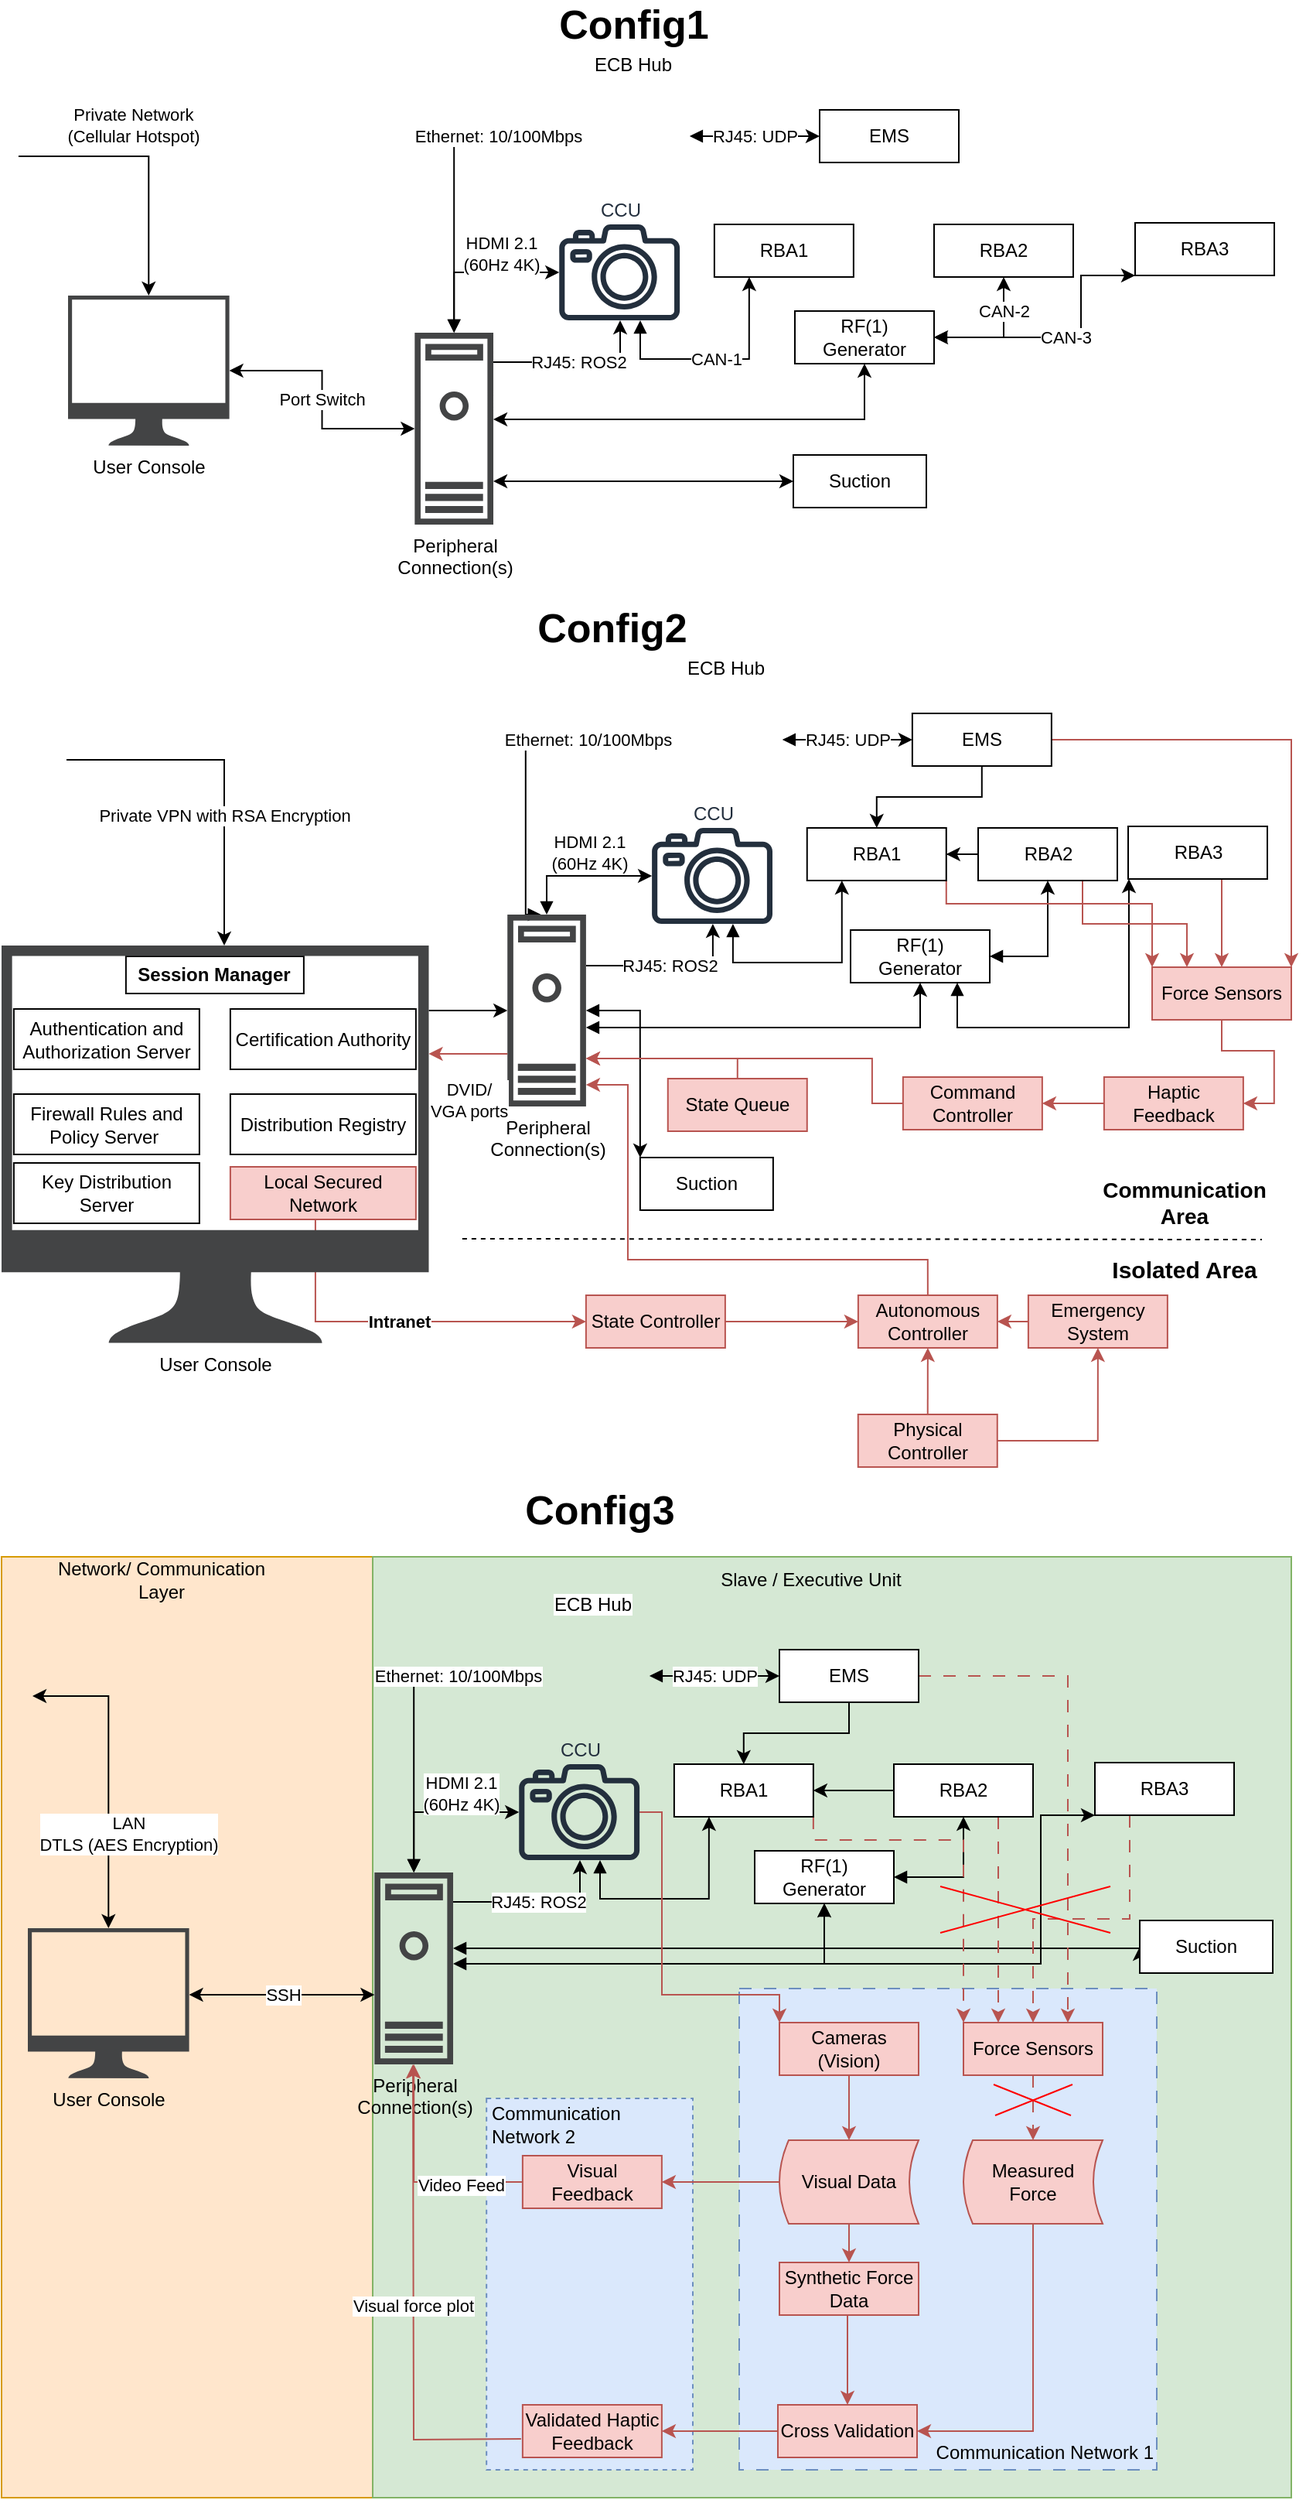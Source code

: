 <mxfile version="23.1.4" type="github">
  <diagram name="Page-1" id="s4RaWJjUozbvL954xzMi">
    <mxGraphModel dx="1434" dy="780" grid="1" gridSize="10" guides="1" tooltips="1" connect="1" arrows="1" fold="1" page="1" pageScale="1" pageWidth="850" pageHeight="1100" math="0" shadow="0">
      <root>
        <mxCell id="0" />
        <mxCell id="1" parent="0" />
        <mxCell id="iPAkWmY3nCHLN92yEFl7-107" value="&lt;p style=&quot;line-height: 110%;&quot;&gt;&lt;br&gt;&lt;/p&gt;" style="rounded=0;whiteSpace=wrap;html=1;fillColor=#ffe6cc;strokeColor=#d79b00;" parent="1" vertex="1">
          <mxGeometry x="8" y="1005" width="240" height="608" as="geometry" />
        </mxCell>
        <mxCell id="iPAkWmY3nCHLN92yEFl7-53" value="&lt;p style=&quot;line-height: 110%;&quot;&gt;&lt;br&gt;&lt;/p&gt;" style="rounded=0;whiteSpace=wrap;html=1;fillColor=#d5e8d4;strokeColor=#82b366;" parent="1" vertex="1">
          <mxGeometry x="248" y="1005" width="594" height="608" as="geometry" />
        </mxCell>
        <mxCell id="iPAkWmY3nCHLN92yEFl7-2" value="" style="rounded=0;whiteSpace=wrap;html=1;dashed=1;fillColor=#dae8fc;strokeColor=#6c8ebf;align=left;" parent="1" vertex="1">
          <mxGeometry x="321.59" y="1355" width="133.41" height="240" as="geometry" />
        </mxCell>
        <mxCell id="iPAkWmY3nCHLN92yEFl7-3" value="&lt;br&gt;&lt;br&gt;&lt;br&gt;&lt;br&gt;&lt;br&gt;&lt;br&gt;&lt;br&gt;&lt;br&gt;&lt;br&gt;&lt;br&gt;&lt;br&gt;&lt;br&gt;&lt;br&gt;&lt;br&gt;&lt;br&gt;&lt;br&gt;&lt;br&gt;&lt;br&gt;&lt;br&gt;&lt;br&gt;Communication Network 1" style="rounded=0;whiteSpace=wrap;html=1;dashed=1;dashPattern=8 8;fillColor=#dae8fc;strokeColor=#6c8ebf;align=right;" parent="1" vertex="1">
          <mxGeometry x="485" y="1284" width="270" height="311" as="geometry" />
        </mxCell>
        <mxCell id="iPAkWmY3nCHLN92yEFl7-4" value="Ethernet: 10/100Mbps" style="edgeStyle=orthogonalEdgeStyle;shape=connector;rounded=0;orthogonalLoop=1;jettySize=auto;html=1;entryX=0;entryY=0.5;entryDx=0;entryDy=0;labelBackgroundColor=default;strokeColor=default;align=center;verticalAlign=middle;fontFamily=Helvetica;fontSize=11;fontColor=default;endArrow=classic;startArrow=block;startFill=1;" parent="1" source="iPAkWmY3nCHLN92yEFl7-9" target="iPAkWmY3nCHLN92yEFl7-18" edge="1">
          <mxGeometry x="0.516" relative="1" as="geometry">
            <Array as="points">
              <mxPoint x="275" y="1082" />
            </Array>
            <mxPoint as="offset" />
          </mxGeometry>
        </mxCell>
        <mxCell id="iPAkWmY3nCHLN92yEFl7-5" value="HDMI 2.1&lt;br&gt;(60Hz 4K)" style="edgeStyle=orthogonalEdgeStyle;shape=connector;rounded=0;orthogonalLoop=1;jettySize=auto;html=1;labelBackgroundColor=default;strokeColor=default;align=center;verticalAlign=middle;fontFamily=Helvetica;fontSize=11;fontColor=default;endArrow=classic;startArrow=block;startFill=1;" parent="1" source="iPAkWmY3nCHLN92yEFl7-9" target="iPAkWmY3nCHLN92yEFl7-12" edge="1">
          <mxGeometry x="0.297" y="12" relative="1" as="geometry">
            <Array as="points">
              <mxPoint x="274.94" y="1170" />
            </Array>
            <mxPoint as="offset" />
          </mxGeometry>
        </mxCell>
        <mxCell id="iPAkWmY3nCHLN92yEFl7-6" style="edgeStyle=orthogonalEdgeStyle;shape=connector;rounded=0;orthogonalLoop=1;jettySize=auto;html=1;entryX=0.5;entryY=1;entryDx=0;entryDy=0;labelBackgroundColor=default;strokeColor=default;align=center;verticalAlign=middle;fontFamily=Helvetica;fontSize=11;fontColor=default;endArrow=classic;startArrow=block;startFill=1;" parent="1" source="iPAkWmY3nCHLN92yEFl7-9" target="iPAkWmY3nCHLN92yEFl7-16" edge="1">
          <mxGeometry relative="1" as="geometry">
            <Array as="points">
              <mxPoint x="540" y="1268" />
            </Array>
          </mxGeometry>
        </mxCell>
        <mxCell id="iPAkWmY3nCHLN92yEFl7-7" style="edgeStyle=orthogonalEdgeStyle;shape=connector;rounded=0;orthogonalLoop=1;jettySize=auto;html=1;entryX=0;entryY=0.5;entryDx=0;entryDy=0;labelBackgroundColor=default;strokeColor=default;align=center;verticalAlign=middle;fontFamily=Helvetica;fontSize=11;fontColor=default;endArrow=classic;startArrow=block;startFill=1;" parent="1" source="iPAkWmY3nCHLN92yEFl7-9" target="iPAkWmY3nCHLN92yEFl7-13" edge="1">
          <mxGeometry relative="1" as="geometry">
            <Array as="points">
              <mxPoint x="744" y="1258" />
            </Array>
          </mxGeometry>
        </mxCell>
        <mxCell id="iPAkWmY3nCHLN92yEFl7-8" value="RJ45: ROS2" style="edgeStyle=orthogonalEdgeStyle;rounded=0;orthogonalLoop=1;jettySize=auto;html=1;" parent="1" source="iPAkWmY3nCHLN92yEFl7-9" target="iPAkWmY3nCHLN92yEFl7-12" edge="1">
          <mxGeometry relative="1" as="geometry">
            <Array as="points">
              <mxPoint x="382" y="1228" />
            </Array>
          </mxGeometry>
        </mxCell>
        <mxCell id="iPAkWmY3nCHLN92yEFl7-9" value="Peripheral&lt;br&gt;Connection(s)" style="sketch=0;pointerEvents=1;shadow=0;dashed=0;html=1;strokeColor=none;fillColor=#434445;aspect=fixed;labelPosition=center;verticalLabelPosition=bottom;verticalAlign=top;align=center;outlineConnect=0;shape=mxgraph.vvd.machine;" parent="1" vertex="1">
          <mxGeometry x="249.17" y="1209" width="50.84" height="124" as="geometry" />
        </mxCell>
        <mxCell id="iPAkWmY3nCHLN92yEFl7-10" style="edgeStyle=orthogonalEdgeStyle;shape=connector;rounded=0;orthogonalLoop=1;jettySize=auto;html=1;entryX=0.25;entryY=1;entryDx=0;entryDy=0;labelBackgroundColor=default;strokeColor=default;align=center;verticalAlign=middle;fontFamily=Helvetica;fontSize=11;fontColor=default;endArrow=classic;startArrow=block;startFill=1;" parent="1" source="iPAkWmY3nCHLN92yEFl7-12" target="iPAkWmY3nCHLN92yEFl7-20" edge="1">
          <mxGeometry relative="1" as="geometry">
            <Array as="points">
              <mxPoint x="395" y="1226" />
              <mxPoint x="465" y="1226" />
            </Array>
          </mxGeometry>
        </mxCell>
        <mxCell id="iPAkWmY3nCHLN92yEFl7-11" style="edgeStyle=orthogonalEdgeStyle;rounded=0;orthogonalLoop=1;jettySize=auto;html=1;entryX=0;entryY=0;entryDx=0;entryDy=0;fillColor=#f8cecc;strokeColor=#b85450;" parent="1" source="iPAkWmY3nCHLN92yEFl7-12" target="iPAkWmY3nCHLN92yEFl7-34" edge="1">
          <mxGeometry relative="1" as="geometry">
            <Array as="points">
              <mxPoint x="435" y="1170" />
              <mxPoint x="435" y="1288" />
              <mxPoint x="511" y="1288" />
            </Array>
          </mxGeometry>
        </mxCell>
        <mxCell id="iPAkWmY3nCHLN92yEFl7-12" value="CCU" style="sketch=0;outlineConnect=0;fontColor=#232F3E;gradientColor=none;fillColor=#232F3D;strokeColor=none;dashed=0;verticalLabelPosition=top;verticalAlign=bottom;align=center;html=1;fontSize=12;fontStyle=0;aspect=fixed;pointerEvents=1;shape=mxgraph.aws4.camera2;labelPosition=center;" parent="1" vertex="1">
          <mxGeometry x="342.59" y="1139" width="78" height="62" as="geometry" />
        </mxCell>
        <mxCell id="iPAkWmY3nCHLN92yEFl7-13" value="Suction" style="rounded=0;whiteSpace=wrap;html=1;" parent="1" vertex="1">
          <mxGeometry x="744" y="1240" width="86" height="34" as="geometry" />
        </mxCell>
        <mxCell id="iPAkWmY3nCHLN92yEFl7-14" style="edgeStyle=orthogonalEdgeStyle;shape=connector;rounded=0;orthogonalLoop=1;jettySize=auto;html=1;entryX=0.5;entryY=1;entryDx=0;entryDy=0;labelBackgroundColor=default;strokeColor=default;align=center;verticalAlign=middle;fontFamily=Helvetica;fontSize=11;fontColor=default;endArrow=classic;startArrow=block;startFill=1;exitX=1;exitY=0.5;exitDx=0;exitDy=0;" parent="1" source="iPAkWmY3nCHLN92yEFl7-16" target="iPAkWmY3nCHLN92yEFl7-32" edge="1">
          <mxGeometry relative="1" as="geometry" />
        </mxCell>
        <mxCell id="iPAkWmY3nCHLN92yEFl7-15" style="edgeStyle=orthogonalEdgeStyle;shape=connector;rounded=0;orthogonalLoop=1;jettySize=auto;html=1;labelBackgroundColor=default;strokeColor=default;align=center;verticalAlign=middle;fontFamily=Helvetica;fontSize=11;fontColor=default;endArrow=classic;startArrow=block;startFill=1;entryX=0;entryY=1;entryDx=0;entryDy=0;" parent="1" source="iPAkWmY3nCHLN92yEFl7-16" target="iPAkWmY3nCHLN92yEFl7-23" edge="1">
          <mxGeometry relative="1" as="geometry">
            <mxPoint x="705" y="1178" as="targetPoint" />
            <Array as="points">
              <mxPoint x="540" y="1268" />
              <mxPoint x="680" y="1268" />
            </Array>
          </mxGeometry>
        </mxCell>
        <mxCell id="iPAkWmY3nCHLN92yEFl7-16" value="RF(1) Generator" style="rounded=0;whiteSpace=wrap;html=1;" parent="1" vertex="1">
          <mxGeometry x="495" y="1195" width="90" height="34" as="geometry" />
        </mxCell>
        <mxCell id="iPAkWmY3nCHLN92yEFl7-17" value="RJ45: UDP" style="edgeStyle=orthogonalEdgeStyle;shape=connector;rounded=0;orthogonalLoop=1;jettySize=auto;html=1;exitX=1;exitY=0.5;exitDx=0;exitDy=0;entryX=0;entryY=0.5;entryDx=0;entryDy=0;labelBackgroundColor=default;strokeColor=default;align=center;verticalAlign=middle;fontFamily=Helvetica;fontSize=11;fontColor=default;endArrow=classic;startArrow=block;startFill=1;" parent="1" source="iPAkWmY3nCHLN92yEFl7-18" target="iPAkWmY3nCHLN92yEFl7-26" edge="1">
          <mxGeometry relative="1" as="geometry">
            <Array as="points" />
          </mxGeometry>
        </mxCell>
        <mxCell id="iPAkWmY3nCHLN92yEFl7-18" value="ECB Hub" style="shape=image;html=1;verticalAlign=bottom;verticalLabelPosition=top;labelBackgroundColor=#ffffff;imageAspect=0;aspect=fixed;image=https://cdn1.iconfinder.com/data/icons/bootstrap-vol-3/16/motherboard-128.png;labelPosition=center;align=center;" parent="1" vertex="1">
          <mxGeometry x="352.94" y="1045" width="74" height="74" as="geometry" />
        </mxCell>
        <mxCell id="iPAkWmY3nCHLN92yEFl7-19" style="edgeStyle=orthogonalEdgeStyle;rounded=0;orthogonalLoop=1;jettySize=auto;html=1;exitX=1;exitY=1;exitDx=0;exitDy=0;entryX=0;entryY=0;entryDx=0;entryDy=0;fillColor=#f8cecc;strokeColor=#b85450;dashed=1;dashPattern=8 8;" parent="1" source="iPAkWmY3nCHLN92yEFl7-20" target="iPAkWmY3nCHLN92yEFl7-28" edge="1">
          <mxGeometry relative="1" as="geometry">
            <Array as="points">
              <mxPoint x="533" y="1188" />
              <mxPoint x="630" y="1188" />
            </Array>
          </mxGeometry>
        </mxCell>
        <mxCell id="iPAkWmY3nCHLN92yEFl7-20" value="RBA1" style="rounded=0;whiteSpace=wrap;html=1;" parent="1" vertex="1">
          <mxGeometry x="442.94" y="1139" width="90" height="34" as="geometry" />
        </mxCell>
        <mxCell id="iPAkWmY3nCHLN92yEFl7-21" value="" style="edgeStyle=orthogonalEdgeStyle;shape=connector;rounded=0;orthogonalLoop=1;jettySize=auto;html=1;labelBackgroundColor=default;strokeColor=default;align=center;verticalAlign=middle;fontFamily=Helvetica;fontSize=11;fontColor=default;endArrow=classic;" parent="1" source="iPAkWmY3nCHLN92yEFl7-32" target="iPAkWmY3nCHLN92yEFl7-20" edge="1">
          <mxGeometry relative="1" as="geometry" />
        </mxCell>
        <mxCell id="iPAkWmY3nCHLN92yEFl7-22" style="edgeStyle=orthogonalEdgeStyle;rounded=0;orthogonalLoop=1;jettySize=auto;html=1;exitX=0.25;exitY=1;exitDx=0;exitDy=0;fillColor=#f8cecc;strokeColor=#b85450;dashed=1;dashPattern=8 8;" parent="1" source="iPAkWmY3nCHLN92yEFl7-23" target="iPAkWmY3nCHLN92yEFl7-28" edge="1">
          <mxGeometry relative="1" as="geometry" />
        </mxCell>
        <mxCell id="iPAkWmY3nCHLN92yEFl7-23" value="RBA3" style="rounded=0;whiteSpace=wrap;html=1;" parent="1" vertex="1">
          <mxGeometry x="715" y="1138" width="90" height="34" as="geometry" />
        </mxCell>
        <mxCell id="iPAkWmY3nCHLN92yEFl7-24" value="" style="edgeStyle=orthogonalEdgeStyle;shape=connector;rounded=0;orthogonalLoop=1;jettySize=auto;html=1;labelBackgroundColor=default;strokeColor=default;align=center;verticalAlign=middle;fontFamily=Helvetica;fontSize=11;fontColor=default;endArrow=classic;" parent="1" source="iPAkWmY3nCHLN92yEFl7-26" target="iPAkWmY3nCHLN92yEFl7-20" edge="1">
          <mxGeometry relative="1" as="geometry" />
        </mxCell>
        <mxCell id="iPAkWmY3nCHLN92yEFl7-25" style="edgeStyle=orthogonalEdgeStyle;rounded=0;orthogonalLoop=1;jettySize=auto;html=1;exitX=1;exitY=0.5;exitDx=0;exitDy=0;entryX=0.75;entryY=0;entryDx=0;entryDy=0;fillColor=#f8cecc;strokeColor=#b85450;dashed=1;dashPattern=8 8;" parent="1" source="iPAkWmY3nCHLN92yEFl7-26" target="iPAkWmY3nCHLN92yEFl7-28" edge="1">
          <mxGeometry relative="1" as="geometry">
            <Array as="points">
              <mxPoint x="698" y="1082" />
            </Array>
          </mxGeometry>
        </mxCell>
        <mxCell id="iPAkWmY3nCHLN92yEFl7-26" value="EMS" style="rounded=0;whiteSpace=wrap;html=1;" parent="1" vertex="1">
          <mxGeometry x="511" y="1065" width="90" height="34" as="geometry" />
        </mxCell>
        <mxCell id="iPAkWmY3nCHLN92yEFl7-27" style="edgeStyle=orthogonalEdgeStyle;rounded=0;orthogonalLoop=1;jettySize=auto;html=1;exitX=0.5;exitY=1;exitDx=0;exitDy=0;fillColor=#f8cecc;strokeColor=#b85450;dashed=1;dashPattern=8 8;" parent="1" source="iPAkWmY3nCHLN92yEFl7-28" target="iPAkWmY3nCHLN92yEFl7-39" edge="1">
          <mxGeometry relative="1" as="geometry" />
        </mxCell>
        <mxCell id="iPAkWmY3nCHLN92yEFl7-28" value="Force Sensors" style="rounded=0;whiteSpace=wrap;html=1;fillColor=#f8cecc;strokeColor=#b85450;" parent="1" vertex="1">
          <mxGeometry x="630" y="1306" width="90" height="34" as="geometry" />
        </mxCell>
        <mxCell id="iPAkWmY3nCHLN92yEFl7-29" value="" style="edgeStyle=orthogonalEdgeStyle;rounded=0;orthogonalLoop=1;jettySize=auto;html=1;fillColor=#f8cecc;strokeColor=#b85450;" parent="1" source="iPAkWmY3nCHLN92yEFl7-30" target="iPAkWmY3nCHLN92yEFl7-43" edge="1">
          <mxGeometry relative="1" as="geometry" />
        </mxCell>
        <mxCell id="iPAkWmY3nCHLN92yEFl7-30" value="Cross Validation" style="rounded=0;whiteSpace=wrap;html=1;fillColor=#f8cecc;strokeColor=#b85450;" parent="1" vertex="1">
          <mxGeometry x="510" y="1553" width="90" height="34" as="geometry" />
        </mxCell>
        <mxCell id="iPAkWmY3nCHLN92yEFl7-31" style="edgeStyle=orthogonalEdgeStyle;rounded=0;orthogonalLoop=1;jettySize=auto;html=1;exitX=0.75;exitY=1;exitDx=0;exitDy=0;entryX=0.25;entryY=0;entryDx=0;entryDy=0;fillColor=#f8cecc;strokeColor=#b85450;dashed=1;dashPattern=8 8;" parent="1" source="iPAkWmY3nCHLN92yEFl7-32" target="iPAkWmY3nCHLN92yEFl7-28" edge="1">
          <mxGeometry relative="1" as="geometry" />
        </mxCell>
        <mxCell id="iPAkWmY3nCHLN92yEFl7-32" value="RBA2" style="rounded=0;whiteSpace=wrap;html=1;" parent="1" vertex="1">
          <mxGeometry x="585" y="1139" width="90" height="34" as="geometry" />
        </mxCell>
        <mxCell id="iPAkWmY3nCHLN92yEFl7-33" style="edgeStyle=orthogonalEdgeStyle;rounded=0;orthogonalLoop=1;jettySize=auto;html=1;exitX=0.5;exitY=1;exitDx=0;exitDy=0;fillColor=#f8cecc;strokeColor=#b85450;" parent="1" source="iPAkWmY3nCHLN92yEFl7-34" target="iPAkWmY3nCHLN92yEFl7-37" edge="1">
          <mxGeometry relative="1" as="geometry" />
        </mxCell>
        <mxCell id="iPAkWmY3nCHLN92yEFl7-34" value="Cameras (Vision)" style="rounded=0;whiteSpace=wrap;html=1;fillColor=#f8cecc;strokeColor=#b85450;" parent="1" vertex="1">
          <mxGeometry x="511" y="1306" width="90" height="34" as="geometry" />
        </mxCell>
        <mxCell id="iPAkWmY3nCHLN92yEFl7-35" value="" style="edgeStyle=orthogonalEdgeStyle;rounded=0;orthogonalLoop=1;jettySize=auto;html=1;fillColor=#f8cecc;strokeColor=#b85450;" parent="1" source="iPAkWmY3nCHLN92yEFl7-37" target="iPAkWmY3nCHLN92yEFl7-41" edge="1">
          <mxGeometry relative="1" as="geometry" />
        </mxCell>
        <mxCell id="iPAkWmY3nCHLN92yEFl7-36" value="" style="edgeStyle=orthogonalEdgeStyle;rounded=0;orthogonalLoop=1;jettySize=auto;html=1;entryX=1;entryY=0.5;entryDx=0;entryDy=0;fillColor=#f8cecc;strokeColor=#b85450;" parent="1" source="iPAkWmY3nCHLN92yEFl7-37" target="iPAkWmY3nCHLN92yEFl7-45" edge="1">
          <mxGeometry relative="1" as="geometry">
            <mxPoint x="446" y="1396" as="targetPoint" />
          </mxGeometry>
        </mxCell>
        <mxCell id="iPAkWmY3nCHLN92yEFl7-37" value="Visual Data" style="shape=dataStorage;whiteSpace=wrap;html=1;fixedSize=1;size=6;fillColor=#f8cecc;strokeColor=#b85450;" parent="1" vertex="1">
          <mxGeometry x="511" y="1382" width="90" height="54" as="geometry" />
        </mxCell>
        <mxCell id="iPAkWmY3nCHLN92yEFl7-38" style="edgeStyle=orthogonalEdgeStyle;rounded=0;orthogonalLoop=1;jettySize=auto;html=1;exitX=0.5;exitY=1;exitDx=0;exitDy=0;entryX=1;entryY=0.5;entryDx=0;entryDy=0;fillColor=#f8cecc;strokeColor=#b85450;" parent="1" source="iPAkWmY3nCHLN92yEFl7-39" target="iPAkWmY3nCHLN92yEFl7-30" edge="1">
          <mxGeometry relative="1" as="geometry" />
        </mxCell>
        <mxCell id="iPAkWmY3nCHLN92yEFl7-39" value="Measured &lt;br&gt;Force" style="shape=dataStorage;whiteSpace=wrap;html=1;fixedSize=1;size=6;fillColor=#f8cecc;strokeColor=#b85450;" parent="1" vertex="1">
          <mxGeometry x="630" y="1382" width="90" height="54" as="geometry" />
        </mxCell>
        <mxCell id="iPAkWmY3nCHLN92yEFl7-40" style="edgeStyle=orthogonalEdgeStyle;rounded=0;orthogonalLoop=1;jettySize=auto;html=1;exitX=0.75;exitY=1;exitDx=0;exitDy=0;entryX=0.5;entryY=0;entryDx=0;entryDy=0;fillColor=#f8cecc;strokeColor=#b85450;" parent="1" source="iPAkWmY3nCHLN92yEFl7-41" target="iPAkWmY3nCHLN92yEFl7-30" edge="1">
          <mxGeometry relative="1" as="geometry">
            <Array as="points">
              <mxPoint x="555" y="1495" />
            </Array>
          </mxGeometry>
        </mxCell>
        <mxCell id="iPAkWmY3nCHLN92yEFl7-41" value="Synthetic Force Data" style="whiteSpace=wrap;html=1;fillColor=#f8cecc;strokeColor=#b85450;" parent="1" vertex="1">
          <mxGeometry x="511" y="1461" width="90" height="34" as="geometry" />
        </mxCell>
        <mxCell id="iPAkWmY3nCHLN92yEFl7-42" value="Visual force plot" style="edgeStyle=orthogonalEdgeStyle;rounded=0;orthogonalLoop=1;jettySize=auto;html=1;fillColor=#f8cecc;strokeColor=#b85450;" parent="1" edge="1">
          <mxGeometry relative="1" as="geometry">
            <mxPoint x="343.94" y="1575" as="sourcePoint" />
            <mxPoint x="274" y="1333" as="targetPoint" />
          </mxGeometry>
        </mxCell>
        <mxCell id="iPAkWmY3nCHLN92yEFl7-43" value="Validated Haptic Feedback" style="rounded=0;whiteSpace=wrap;html=1;fillColor=#f8cecc;strokeColor=#b85450;" parent="1" vertex="1">
          <mxGeometry x="344.94" y="1553" width="90" height="34" as="geometry" />
        </mxCell>
        <mxCell id="iPAkWmY3nCHLN92yEFl7-44" value="Video Feed" style="edgeStyle=orthogonalEdgeStyle;rounded=0;orthogonalLoop=1;jettySize=auto;html=1;exitX=0;exitY=0.5;exitDx=0;exitDy=0;fillColor=#f8cecc;strokeColor=#b85450;" parent="1" source="iPAkWmY3nCHLN92yEFl7-45" target="iPAkWmY3nCHLN92yEFl7-9" edge="1">
          <mxGeometry x="-0.458" y="2" relative="1" as="geometry">
            <mxPoint x="275" y="1318" as="targetPoint" />
            <mxPoint as="offset" />
          </mxGeometry>
        </mxCell>
        <mxCell id="iPAkWmY3nCHLN92yEFl7-45" value="Visual Feedback" style="whiteSpace=wrap;html=1;fillColor=#f8cecc;strokeColor=#b85450;" parent="1" vertex="1">
          <mxGeometry x="344.94" y="1392" width="90" height="34" as="geometry" />
        </mxCell>
        <mxCell id="iPAkWmY3nCHLN92yEFl7-46" value="Communication Network 2" style="text;html=1;align=left;verticalAlign=middle;whiteSpace=wrap;rounded=0;" parent="1" vertex="1">
          <mxGeometry x="323.3" y="1362" width="130" height="20" as="geometry" />
        </mxCell>
        <mxCell id="iPAkWmY3nCHLN92yEFl7-47" value="" style="endArrow=none;html=1;rounded=0;strokeColor=#FF0000;" parent="1" edge="1">
          <mxGeometry width="50" height="50" relative="1" as="geometry">
            <mxPoint x="650.5" y="1366" as="sourcePoint" />
            <mxPoint x="700.5" y="1346" as="targetPoint" />
          </mxGeometry>
        </mxCell>
        <mxCell id="iPAkWmY3nCHLN92yEFl7-48" value="" style="endArrow=none;html=1;rounded=0;strokeColor=#FF0000;" parent="1" edge="1">
          <mxGeometry width="50" height="50" relative="1" as="geometry">
            <mxPoint x="649.5" y="1346" as="sourcePoint" />
            <mxPoint x="699.5" y="1366" as="targetPoint" />
          </mxGeometry>
        </mxCell>
        <mxCell id="iPAkWmY3nCHLN92yEFl7-106" value="LAN &lt;br&gt;DTLS (AES Encryption)" style="edgeStyle=orthogonalEdgeStyle;rounded=0;orthogonalLoop=1;jettySize=auto;html=1;startArrow=classic;startFill=1;" parent="1" source="iPAkWmY3nCHLN92yEFl7-49" edge="1">
          <mxGeometry x="-0.381" y="-13" relative="1" as="geometry">
            <mxPoint x="28" y="1095" as="targetPoint" />
            <Array as="points">
              <mxPoint x="77" y="1095" />
            </Array>
            <mxPoint as="offset" />
          </mxGeometry>
        </mxCell>
        <mxCell id="iPAkWmY3nCHLN92yEFl7-49" value="User Console" style="sketch=0;pointerEvents=1;shadow=0;dashed=0;html=1;strokeColor=none;fillColor=#434445;aspect=fixed;labelPosition=center;verticalLabelPosition=bottom;verticalAlign=top;align=center;outlineConnect=0;shape=mxgraph.vvd.monitor;" parent="1" vertex="1">
          <mxGeometry x="25.0" y="1245" width="104.3" height="97" as="geometry" />
        </mxCell>
        <mxCell id="iPAkWmY3nCHLN92yEFl7-50" value="SSH" style="edgeStyle=orthogonalEdgeStyle;rounded=0;orthogonalLoop=1;jettySize=auto;html=1;startArrow=classic;startFill=1;" parent="1" source="iPAkWmY3nCHLN92yEFl7-49" target="iPAkWmY3nCHLN92yEFl7-9" edge="1">
          <mxGeometry x="0.013" relative="1" as="geometry">
            <mxPoint x="290.999" y="1245" as="sourcePoint" />
            <mxPoint x="359.17" y="1155" as="targetPoint" />
            <Array as="points">
              <mxPoint x="235" y="1288" />
              <mxPoint x="235" y="1288" />
            </Array>
            <mxPoint as="offset" />
          </mxGeometry>
        </mxCell>
        <mxCell id="iPAkWmY3nCHLN92yEFl7-51" value="" style="endArrow=none;html=1;rounded=0;strokeColor=#FF0000;" parent="1" edge="1">
          <mxGeometry width="50" height="50" relative="1" as="geometry">
            <mxPoint x="615" y="1248" as="sourcePoint" />
            <mxPoint x="725" y="1218" as="targetPoint" />
          </mxGeometry>
        </mxCell>
        <mxCell id="iPAkWmY3nCHLN92yEFl7-52" value="" style="endArrow=none;html=1;rounded=0;strokeColor=#FF0000;" parent="1" edge="1">
          <mxGeometry width="50" height="50" relative="1" as="geometry">
            <mxPoint x="615" y="1218" as="sourcePoint" />
            <mxPoint x="725" y="1248" as="targetPoint" />
          </mxGeometry>
        </mxCell>
        <mxCell id="iPAkWmY3nCHLN92yEFl7-54" value="Slave / Executive Unit" style="text;html=1;align=center;verticalAlign=middle;whiteSpace=wrap;rounded=0;" parent="1" vertex="1">
          <mxGeometry x="463" y="1005" width="137" height="30" as="geometry" />
        </mxCell>
        <mxCell id="iPAkWmY3nCHLN92yEFl7-80" value="Ethernet: 10/100Mbps" style="edgeStyle=orthogonalEdgeStyle;shape=connector;rounded=0;orthogonalLoop=1;jettySize=auto;html=1;entryX=0;entryY=0.5;entryDx=0;entryDy=0;labelBackgroundColor=default;strokeColor=default;align=center;verticalAlign=middle;fontFamily=Helvetica;fontSize=11;fontColor=default;endArrow=classic;startArrow=block;startFill=1;" parent="1" source="iPAkWmY3nCHLN92yEFl7-84" target="iPAkWmY3nCHLN92yEFl7-91" edge="1">
          <mxGeometry x="0.516" relative="1" as="geometry">
            <Array as="points">
              <mxPoint x="301" y="87" />
            </Array>
            <mxPoint as="offset" />
          </mxGeometry>
        </mxCell>
        <mxCell id="iPAkWmY3nCHLN92yEFl7-81" value="HDMI 2.1&lt;br&gt;(60Hz 4K)" style="edgeStyle=orthogonalEdgeStyle;shape=connector;rounded=0;orthogonalLoop=1;jettySize=auto;html=1;labelBackgroundColor=default;strokeColor=default;align=center;verticalAlign=middle;fontFamily=Helvetica;fontSize=11;fontColor=default;endArrow=classic;startArrow=block;startFill=1;" parent="1" source="iPAkWmY3nCHLN92yEFl7-84" target="iPAkWmY3nCHLN92yEFl7-86" edge="1">
          <mxGeometry x="0.297" y="12" relative="1" as="geometry">
            <Array as="points">
              <mxPoint x="300.94" y="175" />
            </Array>
            <mxPoint as="offset" />
          </mxGeometry>
        </mxCell>
        <mxCell id="iPAkWmY3nCHLN92yEFl7-83" value="RJ45: ROS2" style="edgeStyle=orthogonalEdgeStyle;rounded=0;orthogonalLoop=1;jettySize=auto;html=1;" parent="1" source="iPAkWmY3nCHLN92yEFl7-84" target="iPAkWmY3nCHLN92yEFl7-86" edge="1">
          <mxGeometry relative="1" as="geometry">
            <Array as="points">
              <mxPoint x="408" y="233" />
            </Array>
          </mxGeometry>
        </mxCell>
        <mxCell id="iPAkWmY3nCHLN92yEFl7-84" value="Peripheral&lt;br&gt;Connection(s)" style="sketch=0;pointerEvents=1;shadow=0;dashed=0;html=1;strokeColor=none;fillColor=#434445;aspect=fixed;labelPosition=center;verticalLabelPosition=bottom;verticalAlign=top;align=center;outlineConnect=0;shape=mxgraph.vvd.machine;" parent="1" vertex="1">
          <mxGeometry x="275.17" y="214" width="50.84" height="124" as="geometry" />
        </mxCell>
        <mxCell id="iPAkWmY3nCHLN92yEFl7-85" value="CAN-1" style="edgeStyle=orthogonalEdgeStyle;shape=connector;rounded=0;orthogonalLoop=1;jettySize=auto;html=1;entryX=0.25;entryY=1;entryDx=0;entryDy=0;labelBackgroundColor=default;strokeColor=default;align=center;verticalAlign=middle;fontFamily=Helvetica;fontSize=11;fontColor=default;endArrow=classic;startArrow=block;startFill=1;" parent="1" source="iPAkWmY3nCHLN92yEFl7-86" target="iPAkWmY3nCHLN92yEFl7-92" edge="1">
          <mxGeometry relative="1" as="geometry">
            <Array as="points">
              <mxPoint x="421" y="231" />
              <mxPoint x="491" y="231" />
            </Array>
          </mxGeometry>
        </mxCell>
        <mxCell id="iPAkWmY3nCHLN92yEFl7-86" value="CCU" style="sketch=0;outlineConnect=0;fontColor=#232F3E;gradientColor=none;fillColor=#232F3D;strokeColor=none;dashed=0;verticalLabelPosition=top;verticalAlign=bottom;align=center;html=1;fontSize=12;fontStyle=0;aspect=fixed;pointerEvents=1;shape=mxgraph.aws4.camera2;labelPosition=center;" parent="1" vertex="1">
          <mxGeometry x="368.59" y="144" width="78" height="62" as="geometry" />
        </mxCell>
        <mxCell id="iPAkWmY3nCHLN92yEFl7-99" style="edgeStyle=orthogonalEdgeStyle;rounded=0;orthogonalLoop=1;jettySize=auto;html=1;startArrow=classic;startFill=1;" parent="1" source="iPAkWmY3nCHLN92yEFl7-87" target="iPAkWmY3nCHLN92yEFl7-84" edge="1">
          <mxGeometry relative="1" as="geometry">
            <Array as="points">
              <mxPoint x="469" y="310" />
              <mxPoint x="469" y="310" />
            </Array>
          </mxGeometry>
        </mxCell>
        <mxCell id="iPAkWmY3nCHLN92yEFl7-87" value="Suction" style="rounded=0;whiteSpace=wrap;html=1;" parent="1" vertex="1">
          <mxGeometry x="520" y="293" width="86" height="34" as="geometry" />
        </mxCell>
        <mxCell id="iPAkWmY3nCHLN92yEFl7-88" value="CAN-3" style="edgeStyle=orthogonalEdgeStyle;shape=connector;rounded=0;orthogonalLoop=1;jettySize=auto;html=1;labelBackgroundColor=default;strokeColor=default;align=center;verticalAlign=middle;fontFamily=Helvetica;fontSize=11;fontColor=default;endArrow=classic;startArrow=block;startFill=1;entryX=0;entryY=1;entryDx=0;entryDy=0;" parent="1" source="iPAkWmY3nCHLN92yEFl7-89" target="iPAkWmY3nCHLN92yEFl7-93" edge="1">
          <mxGeometry relative="1" as="geometry">
            <mxPoint x="731" y="183" as="targetPoint" />
            <Array as="points">
              <mxPoint x="706" y="217" />
              <mxPoint x="706" y="177" />
            </Array>
          </mxGeometry>
        </mxCell>
        <mxCell id="iPAkWmY3nCHLN92yEFl7-101" style="edgeStyle=orthogonalEdgeStyle;rounded=0;orthogonalLoop=1;jettySize=auto;html=1;startArrow=classic;startFill=1;" parent="1" source="iPAkWmY3nCHLN92yEFl7-89" target="iPAkWmY3nCHLN92yEFl7-84" edge="1">
          <mxGeometry relative="1" as="geometry">
            <Array as="points">
              <mxPoint x="566" y="270" />
            </Array>
          </mxGeometry>
        </mxCell>
        <mxCell id="iPAkWmY3nCHLN92yEFl7-89" value="RF(1) Generator" style="rounded=0;whiteSpace=wrap;html=1;" parent="1" vertex="1">
          <mxGeometry x="521" y="200" width="90" height="34" as="geometry" />
        </mxCell>
        <mxCell id="iPAkWmY3nCHLN92yEFl7-90" value="RJ45: UDP" style="edgeStyle=orthogonalEdgeStyle;shape=connector;rounded=0;orthogonalLoop=1;jettySize=auto;html=1;exitX=1;exitY=0.5;exitDx=0;exitDy=0;entryX=0;entryY=0.5;entryDx=0;entryDy=0;labelBackgroundColor=default;strokeColor=default;align=center;verticalAlign=middle;fontFamily=Helvetica;fontSize=11;fontColor=default;endArrow=classic;startArrow=block;startFill=1;" parent="1" source="iPAkWmY3nCHLN92yEFl7-91" target="iPAkWmY3nCHLN92yEFl7-95" edge="1">
          <mxGeometry relative="1" as="geometry">
            <Array as="points" />
          </mxGeometry>
        </mxCell>
        <mxCell id="iPAkWmY3nCHLN92yEFl7-91" value="ECB Hub" style="shape=image;html=1;verticalAlign=bottom;verticalLabelPosition=top;labelBackgroundColor=#ffffff;imageAspect=0;aspect=fixed;image=https://cdn1.iconfinder.com/data/icons/bootstrap-vol-3/16/motherboard-128.png;labelPosition=center;align=center;" parent="1" vertex="1">
          <mxGeometry x="378.94" y="50" width="74" height="74" as="geometry" />
        </mxCell>
        <mxCell id="iPAkWmY3nCHLN92yEFl7-92" value="RBA1" style="rounded=0;whiteSpace=wrap;html=1;" parent="1" vertex="1">
          <mxGeometry x="468.94" y="144" width="90" height="34" as="geometry" />
        </mxCell>
        <mxCell id="iPAkWmY3nCHLN92yEFl7-93" value="RBA3" style="rounded=0;whiteSpace=wrap;html=1;" parent="1" vertex="1">
          <mxGeometry x="741" y="143" width="90" height="34" as="geometry" />
        </mxCell>
        <mxCell id="iPAkWmY3nCHLN92yEFl7-95" value="EMS" style="rounded=0;whiteSpace=wrap;html=1;" parent="1" vertex="1">
          <mxGeometry x="537" y="70" width="90" height="34" as="geometry" />
        </mxCell>
        <mxCell id="iPAkWmY3nCHLN92yEFl7-100" value="CAN-2" style="edgeStyle=orthogonalEdgeStyle;rounded=0;orthogonalLoop=1;jettySize=auto;html=1;entryX=1;entryY=0.5;entryDx=0;entryDy=0;startArrow=classic;startFill=1;" parent="1" source="iPAkWmY3nCHLN92yEFl7-96" target="iPAkWmY3nCHLN92yEFl7-89" edge="1">
          <mxGeometry x="-0.476" relative="1" as="geometry">
            <mxPoint as="offset" />
          </mxGeometry>
        </mxCell>
        <mxCell id="iPAkWmY3nCHLN92yEFl7-96" value="RBA2" style="rounded=0;whiteSpace=wrap;html=1;" parent="1" vertex="1">
          <mxGeometry x="611" y="144" width="90" height="34" as="geometry" />
        </mxCell>
        <mxCell id="iPAkWmY3nCHLN92yEFl7-102" value="Private Network &lt;br&gt;(Cellular Hotspot)" style="edgeStyle=orthogonalEdgeStyle;rounded=0;orthogonalLoop=1;jettySize=auto;html=1;startArrow=classic;startFill=1;endArrow=none;endFill=0;" parent="1" source="iPAkWmY3nCHLN92yEFl7-97" edge="1">
          <mxGeometry x="0.15" y="-20" relative="1" as="geometry">
            <mxPoint x="19" y="100" as="targetPoint" />
            <Array as="points">
              <mxPoint x="103" y="100" />
            </Array>
            <mxPoint as="offset" />
          </mxGeometry>
        </mxCell>
        <mxCell id="iPAkWmY3nCHLN92yEFl7-97" value="User Console" style="sketch=0;pointerEvents=1;shadow=0;dashed=0;html=1;strokeColor=none;fillColor=#434445;aspect=fixed;labelPosition=center;verticalLabelPosition=bottom;verticalAlign=top;align=center;outlineConnect=0;shape=mxgraph.vvd.monitor;" parent="1" vertex="1">
          <mxGeometry x="51.0" y="190" width="104.3" height="97" as="geometry" />
        </mxCell>
        <mxCell id="iPAkWmY3nCHLN92yEFl7-98" value="Port Switch" style="edgeStyle=orthogonalEdgeStyle;rounded=0;orthogonalLoop=1;jettySize=auto;html=1;startArrow=classic;startFill=1;" parent="1" source="iPAkWmY3nCHLN92yEFl7-97" target="iPAkWmY3nCHLN92yEFl7-84" edge="1">
          <mxGeometry relative="1" as="geometry">
            <mxPoint x="316.999" y="250" as="sourcePoint" />
            <mxPoint x="385.17" y="160" as="targetPoint" />
            <Array as="points" />
          </mxGeometry>
        </mxCell>
        <mxCell id="iPAkWmY3nCHLN92yEFl7-108" value="Network/ Communication Layer" style="text;html=1;align=center;verticalAlign=middle;whiteSpace=wrap;rounded=0;" parent="1" vertex="1">
          <mxGeometry x="42.65" y="1005" width="137" height="30" as="geometry" />
        </mxCell>
        <mxCell id="iPAkWmY3nCHLN92yEFl7-109" value="Ethernet: 10/100Mbps" style="edgeStyle=orthogonalEdgeStyle;shape=connector;rounded=0;orthogonalLoop=1;jettySize=auto;html=1;entryX=0;entryY=0.5;entryDx=0;entryDy=0;labelBackgroundColor=default;strokeColor=default;align=center;verticalAlign=middle;fontFamily=Helvetica;fontSize=11;fontColor=default;endArrow=classic;exitX=0.428;exitY=0;exitDx=0;exitDy=0;exitPerimeter=0;startArrow=block;startFill=1;" parent="1" source="iPAkWmY3nCHLN92yEFl7-114" target="iPAkWmY3nCHLN92yEFl7-122" edge="1">
          <mxGeometry x="0.516" relative="1" as="geometry">
            <Array as="points">
              <mxPoint x="346.88" y="590" />
              <mxPoint x="346.88" y="477" />
            </Array>
            <mxPoint as="offset" />
          </mxGeometry>
        </mxCell>
        <mxCell id="iPAkWmY3nCHLN92yEFl7-110" value="HDMI 2.1&lt;br&gt;(60Hz 4K)" style="edgeStyle=orthogonalEdgeStyle;shape=connector;rounded=0;orthogonalLoop=1;jettySize=auto;html=1;labelBackgroundColor=default;strokeColor=default;align=center;verticalAlign=middle;fontFamily=Helvetica;fontSize=11;fontColor=default;endArrow=classic;startArrow=block;startFill=1;" parent="1" source="iPAkWmY3nCHLN92yEFl7-114" target="iPAkWmY3nCHLN92yEFl7-116" edge="1">
          <mxGeometry x="0.117" y="15" relative="1" as="geometry">
            <Array as="points">
              <mxPoint x="360.88" y="565" />
            </Array>
            <mxPoint as="offset" />
          </mxGeometry>
        </mxCell>
        <mxCell id="iPAkWmY3nCHLN92yEFl7-111" style="edgeStyle=orthogonalEdgeStyle;shape=connector;rounded=0;orthogonalLoop=1;jettySize=auto;html=1;entryX=0.5;entryY=1;entryDx=0;entryDy=0;labelBackgroundColor=default;strokeColor=default;align=center;verticalAlign=middle;fontFamily=Helvetica;fontSize=11;fontColor=default;endArrow=classic;startArrow=block;startFill=1;" parent="1" source="iPAkWmY3nCHLN92yEFl7-114" target="iPAkWmY3nCHLN92yEFl7-120" edge="1">
          <mxGeometry relative="1" as="geometry">
            <Array as="points">
              <mxPoint x="602" y="663" />
            </Array>
          </mxGeometry>
        </mxCell>
        <mxCell id="iPAkWmY3nCHLN92yEFl7-112" style="edgeStyle=orthogonalEdgeStyle;shape=connector;rounded=0;orthogonalLoop=1;jettySize=auto;html=1;entryX=0;entryY=0;entryDx=0;entryDy=0;labelBackgroundColor=default;strokeColor=default;align=center;verticalAlign=middle;fontFamily=Helvetica;fontSize=11;fontColor=default;endArrow=classic;startArrow=block;startFill=1;" parent="1" source="iPAkWmY3nCHLN92yEFl7-114" target="iPAkWmY3nCHLN92yEFl7-117" edge="1">
          <mxGeometry relative="1" as="geometry">
            <Array as="points">
              <mxPoint x="420.94" y="652" />
            </Array>
          </mxGeometry>
        </mxCell>
        <mxCell id="iPAkWmY3nCHLN92yEFl7-113" value="RJ45: ROS2" style="edgeStyle=orthogonalEdgeStyle;rounded=0;orthogonalLoop=1;jettySize=auto;html=1;" parent="1" source="iPAkWmY3nCHLN92yEFl7-114" target="iPAkWmY3nCHLN92yEFl7-116" edge="1">
          <mxGeometry relative="1" as="geometry">
            <Array as="points">
              <mxPoint x="467.94" y="623" />
            </Array>
          </mxGeometry>
        </mxCell>
        <mxCell id="iPAkWmY3nCHLN92yEFl7-114" value="Peripheral&lt;br&gt;Connection(s)" style="sketch=0;pointerEvents=1;shadow=0;dashed=0;html=1;strokeColor=none;fillColor=#434445;aspect=fixed;labelPosition=center;verticalLabelPosition=bottom;verticalAlign=top;align=center;outlineConnect=0;shape=mxgraph.vvd.machine;" parent="1" vertex="1">
          <mxGeometry x="335.11" y="590" width="50.84" height="124" as="geometry" />
        </mxCell>
        <mxCell id="iPAkWmY3nCHLN92yEFl7-115" style="edgeStyle=orthogonalEdgeStyle;shape=connector;rounded=0;orthogonalLoop=1;jettySize=auto;html=1;entryX=0.25;entryY=1;entryDx=0;entryDy=0;labelBackgroundColor=default;strokeColor=default;align=center;verticalAlign=middle;fontFamily=Helvetica;fontSize=11;fontColor=default;endArrow=classic;startArrow=block;startFill=1;" parent="1" source="iPAkWmY3nCHLN92yEFl7-116" target="iPAkWmY3nCHLN92yEFl7-124" edge="1">
          <mxGeometry relative="1" as="geometry">
            <Array as="points">
              <mxPoint x="480.94" y="621" />
              <mxPoint x="550.94" y="621" />
            </Array>
          </mxGeometry>
        </mxCell>
        <mxCell id="iPAkWmY3nCHLN92yEFl7-116" value="CCU" style="sketch=0;outlineConnect=0;fontColor=#232F3E;gradientColor=none;fillColor=#232F3D;strokeColor=none;dashed=0;verticalLabelPosition=top;verticalAlign=bottom;align=center;html=1;fontSize=12;fontStyle=0;aspect=fixed;pointerEvents=1;shape=mxgraph.aws4.camera2;labelPosition=center;" parent="1" vertex="1">
          <mxGeometry x="428.53" y="534" width="78" height="62" as="geometry" />
        </mxCell>
        <mxCell id="iPAkWmY3nCHLN92yEFl7-117" value="Suction" style="rounded=0;whiteSpace=wrap;html=1;" parent="1" vertex="1">
          <mxGeometry x="420.94" y="747" width="86" height="34" as="geometry" />
        </mxCell>
        <mxCell id="iPAkWmY3nCHLN92yEFl7-118" style="edgeStyle=orthogonalEdgeStyle;shape=connector;rounded=0;orthogonalLoop=1;jettySize=auto;html=1;entryX=0.5;entryY=1;entryDx=0;entryDy=0;labelBackgroundColor=default;strokeColor=default;align=center;verticalAlign=middle;fontFamily=Helvetica;fontSize=11;fontColor=default;endArrow=classic;startArrow=block;startFill=1;exitX=1;exitY=0.5;exitDx=0;exitDy=0;" parent="1" source="iPAkWmY3nCHLN92yEFl7-120" target="iPAkWmY3nCHLN92yEFl7-138" edge="1">
          <mxGeometry relative="1" as="geometry" />
        </mxCell>
        <mxCell id="iPAkWmY3nCHLN92yEFl7-119" style="edgeStyle=orthogonalEdgeStyle;shape=connector;rounded=0;orthogonalLoop=1;jettySize=auto;html=1;labelBackgroundColor=default;strokeColor=default;align=center;verticalAlign=middle;fontFamily=Helvetica;fontSize=11;fontColor=default;endArrow=classic;startArrow=block;startFill=1;entryX=0;entryY=1;entryDx=0;entryDy=0;" parent="1" source="iPAkWmY3nCHLN92yEFl7-120" target="iPAkWmY3nCHLN92yEFl7-127" edge="1">
          <mxGeometry relative="1" as="geometry">
            <mxPoint x="790.94" y="573" as="targetPoint" />
            <Array as="points">
              <mxPoint x="626" y="663" />
              <mxPoint x="737" y="663" />
              <mxPoint x="737" y="567" />
            </Array>
          </mxGeometry>
        </mxCell>
        <mxCell id="iPAkWmY3nCHLN92yEFl7-120" value="RF(1) Generator" style="rounded=0;whiteSpace=wrap;html=1;" parent="1" vertex="1">
          <mxGeometry x="557" y="600" width="90" height="34" as="geometry" />
        </mxCell>
        <mxCell id="iPAkWmY3nCHLN92yEFl7-121" value="RJ45: UDP" style="edgeStyle=orthogonalEdgeStyle;shape=connector;rounded=0;orthogonalLoop=1;jettySize=auto;html=1;exitX=1;exitY=0.5;exitDx=0;exitDy=0;entryX=0;entryY=0.5;entryDx=0;entryDy=0;labelBackgroundColor=default;strokeColor=default;align=center;verticalAlign=middle;fontFamily=Helvetica;fontSize=11;fontColor=default;endArrow=classic;startArrow=block;startFill=1;" parent="1" source="iPAkWmY3nCHLN92yEFl7-122" target="iPAkWmY3nCHLN92yEFl7-130" edge="1">
          <mxGeometry relative="1" as="geometry">
            <Array as="points" />
          </mxGeometry>
        </mxCell>
        <mxCell id="iPAkWmY3nCHLN92yEFl7-122" value="ECB Hub" style="shape=image;html=1;verticalAlign=bottom;verticalLabelPosition=top;labelBackgroundColor=#ffffff;imageAspect=0;aspect=fixed;image=https://cdn1.iconfinder.com/data/icons/bootstrap-vol-3/16/motherboard-128.png;labelPosition=center;align=center;" parent="1" vertex="1">
          <mxGeometry x="438.88" y="440" width="74" height="74" as="geometry" />
        </mxCell>
        <mxCell id="iPAkWmY3nCHLN92yEFl7-123" style="edgeStyle=orthogonalEdgeStyle;rounded=0;orthogonalLoop=1;jettySize=auto;html=1;exitX=1;exitY=1;exitDx=0;exitDy=0;entryX=0;entryY=0;entryDx=0;entryDy=0;fillColor=#f8cecc;strokeColor=#b85450;" parent="1" source="iPAkWmY3nCHLN92yEFl7-124" target="iPAkWmY3nCHLN92yEFl7-142" edge="1">
          <mxGeometry relative="1" as="geometry">
            <Array as="points">
              <mxPoint x="619" y="583" />
              <mxPoint x="752" y="583" />
            </Array>
          </mxGeometry>
        </mxCell>
        <mxCell id="iPAkWmY3nCHLN92yEFl7-124" value="RBA1" style="rounded=0;whiteSpace=wrap;html=1;" parent="1" vertex="1">
          <mxGeometry x="528.88" y="534" width="90" height="34" as="geometry" />
        </mxCell>
        <mxCell id="iPAkWmY3nCHLN92yEFl7-125" value="" style="edgeStyle=orthogonalEdgeStyle;shape=connector;rounded=0;orthogonalLoop=1;jettySize=auto;html=1;labelBackgroundColor=default;strokeColor=default;align=center;verticalAlign=middle;fontFamily=Helvetica;fontSize=11;fontColor=default;endArrow=classic;" parent="1" source="iPAkWmY3nCHLN92yEFl7-138" target="iPAkWmY3nCHLN92yEFl7-124" edge="1">
          <mxGeometry relative="1" as="geometry" />
        </mxCell>
        <mxCell id="iPAkWmY3nCHLN92yEFl7-126" style="edgeStyle=orthogonalEdgeStyle;rounded=0;orthogonalLoop=1;jettySize=auto;html=1;exitX=0.75;exitY=1;exitDx=0;exitDy=0;entryX=0.5;entryY=0;entryDx=0;entryDy=0;fillColor=#f8cecc;strokeColor=#b85450;" parent="1" source="iPAkWmY3nCHLN92yEFl7-127" target="iPAkWmY3nCHLN92yEFl7-142" edge="1">
          <mxGeometry relative="1" as="geometry">
            <Array as="points">
              <mxPoint x="797" y="567" />
            </Array>
          </mxGeometry>
        </mxCell>
        <mxCell id="iPAkWmY3nCHLN92yEFl7-127" value="RBA3" style="rounded=0;whiteSpace=wrap;html=1;" parent="1" vertex="1">
          <mxGeometry x="736.5" y="533" width="90" height="34" as="geometry" />
        </mxCell>
        <mxCell id="iPAkWmY3nCHLN92yEFl7-128" value="" style="edgeStyle=orthogonalEdgeStyle;shape=connector;rounded=0;orthogonalLoop=1;jettySize=auto;html=1;labelBackgroundColor=default;strokeColor=default;align=center;verticalAlign=middle;fontFamily=Helvetica;fontSize=11;fontColor=default;endArrow=classic;" parent="1" source="iPAkWmY3nCHLN92yEFl7-130" target="iPAkWmY3nCHLN92yEFl7-124" edge="1">
          <mxGeometry relative="1" as="geometry" />
        </mxCell>
        <mxCell id="iPAkWmY3nCHLN92yEFl7-129" style="edgeStyle=orthogonalEdgeStyle;rounded=0;orthogonalLoop=1;jettySize=auto;html=1;exitX=1;exitY=0.5;exitDx=0;exitDy=0;entryX=1;entryY=0;entryDx=0;entryDy=0;fillColor=#f8cecc;strokeColor=#b85450;" parent="1" source="iPAkWmY3nCHLN92yEFl7-130" target="iPAkWmY3nCHLN92yEFl7-142" edge="1">
          <mxGeometry relative="1" as="geometry">
            <Array as="points">
              <mxPoint x="842" y="477" />
            </Array>
          </mxGeometry>
        </mxCell>
        <mxCell id="iPAkWmY3nCHLN92yEFl7-130" value="EMS" style="rounded=0;whiteSpace=wrap;html=1;" parent="1" vertex="1">
          <mxGeometry x="596.94" y="460" width="90" height="34" as="geometry" />
        </mxCell>
        <mxCell id="iPAkWmY3nCHLN92yEFl7-131" style="edgeStyle=orthogonalEdgeStyle;rounded=0;orthogonalLoop=1;jettySize=auto;html=1;exitX=0;exitY=0.5;exitDx=0;exitDy=0;entryX=1;entryY=0.5;entryDx=0;entryDy=0;fillColor=#f8cecc;strokeColor=#b85450;" parent="1" source="iPAkWmY3nCHLN92yEFl7-132" target="iPAkWmY3nCHLN92yEFl7-134" edge="1">
          <mxGeometry relative="1" as="geometry" />
        </mxCell>
        <mxCell id="iPAkWmY3nCHLN92yEFl7-132" value="Haptic Feedback" style="rounded=0;whiteSpace=wrap;html=1;fillColor=#f8cecc;strokeColor=#b85450;" parent="1" vertex="1">
          <mxGeometry x="720.94" y="695" width="90" height="34" as="geometry" />
        </mxCell>
        <mxCell id="iPAkWmY3nCHLN92yEFl7-133" style="edgeStyle=orthogonalEdgeStyle;rounded=0;orthogonalLoop=1;jettySize=auto;html=1;exitX=0;exitY=0.5;exitDx=0;exitDy=0;strokeColor=#b85450;fillColor=#f8cecc;" parent="1" source="iPAkWmY3nCHLN92yEFl7-134" target="iPAkWmY3nCHLN92yEFl7-114" edge="1">
          <mxGeometry relative="1" as="geometry">
            <Array as="points">
              <mxPoint x="570.94" y="712" />
              <mxPoint x="570.94" y="683" />
            </Array>
          </mxGeometry>
        </mxCell>
        <mxCell id="iPAkWmY3nCHLN92yEFl7-134" value="Command Controller" style="rounded=0;whiteSpace=wrap;html=1;fillColor=#f8cecc;strokeColor=#b85450;" parent="1" vertex="1">
          <mxGeometry x="590.94" y="695" width="90" height="34" as="geometry" />
        </mxCell>
        <mxCell id="iPAkWmY3nCHLN92yEFl7-135" style="edgeStyle=orthogonalEdgeStyle;rounded=0;orthogonalLoop=1;jettySize=auto;html=1;exitX=0.5;exitY=0;exitDx=0;exitDy=0;fillColor=#f8cecc;strokeColor=#b85450;" parent="1" source="iPAkWmY3nCHLN92yEFl7-136" target="iPAkWmY3nCHLN92yEFl7-114" edge="1">
          <mxGeometry relative="1" as="geometry">
            <Array as="points">
              <mxPoint x="483.94" y="683" />
            </Array>
          </mxGeometry>
        </mxCell>
        <mxCell id="iPAkWmY3nCHLN92yEFl7-136" value="State Queue" style="rounded=0;whiteSpace=wrap;html=1;fillColor=#f8cecc;strokeColor=#b85450;" parent="1" vertex="1">
          <mxGeometry x="438.88" y="696" width="90" height="34" as="geometry" />
        </mxCell>
        <mxCell id="iPAkWmY3nCHLN92yEFl7-137" style="edgeStyle=orthogonalEdgeStyle;rounded=0;orthogonalLoop=1;jettySize=auto;html=1;exitX=0.75;exitY=1;exitDx=0;exitDy=0;entryX=0.25;entryY=0;entryDx=0;entryDy=0;fillColor=#f8cecc;strokeColor=#b85450;" parent="1" source="iPAkWmY3nCHLN92yEFl7-138" target="iPAkWmY3nCHLN92yEFl7-142" edge="1">
          <mxGeometry relative="1" as="geometry" />
        </mxCell>
        <mxCell id="iPAkWmY3nCHLN92yEFl7-138" value="RBA2" style="rounded=0;whiteSpace=wrap;html=1;" parent="1" vertex="1">
          <mxGeometry x="639.5" y="534" width="90" height="34" as="geometry" />
        </mxCell>
        <mxCell id="iPAkWmY3nCHLN92yEFl7-139" style="edgeStyle=orthogonalEdgeStyle;rounded=0;orthogonalLoop=1;jettySize=auto;html=1;exitX=0;exitY=0.5;exitDx=0;exitDy=0;entryX=1;entryY=0.5;entryDx=0;entryDy=0;fillColor=#f8cecc;strokeColor=#b85450;" parent="1" source="iPAkWmY3nCHLN92yEFl7-140" target="iPAkWmY3nCHLN92yEFl7-152" edge="1">
          <mxGeometry relative="1" as="geometry" />
        </mxCell>
        <mxCell id="iPAkWmY3nCHLN92yEFl7-140" value="Emergency System" style="rounded=0;whiteSpace=wrap;html=1;fillColor=#f8cecc;strokeColor=#b85450;" parent="1" vertex="1">
          <mxGeometry x="671.94" y="836" width="90" height="34" as="geometry" />
        </mxCell>
        <mxCell id="iPAkWmY3nCHLN92yEFl7-141" style="edgeStyle=orthogonalEdgeStyle;rounded=0;orthogonalLoop=1;jettySize=auto;html=1;exitX=0.5;exitY=1;exitDx=0;exitDy=0;entryX=1;entryY=0.5;entryDx=0;entryDy=0;fillColor=#f8cecc;strokeColor=#b85450;" parent="1" source="iPAkWmY3nCHLN92yEFl7-142" target="iPAkWmY3nCHLN92yEFl7-132" edge="1">
          <mxGeometry relative="1" as="geometry" />
        </mxCell>
        <mxCell id="iPAkWmY3nCHLN92yEFl7-142" value="Force Sensors" style="rounded=0;whiteSpace=wrap;html=1;fillColor=#f8cecc;strokeColor=#b85450;" parent="1" vertex="1">
          <mxGeometry x="752" y="624" width="90" height="34" as="geometry" />
        </mxCell>
        <mxCell id="iPAkWmY3nCHLN92yEFl7-143" value="" style="group" parent="1" vertex="1" connectable="0">
          <mxGeometry x="723" y="756" width="100" height="80" as="geometry" />
        </mxCell>
        <mxCell id="iPAkWmY3nCHLN92yEFl7-144" value="&lt;font style=&quot;font-size: 15px;&quot;&gt;&lt;b&gt;Isolated Area&lt;/b&gt;&lt;/font&gt;" style="text;html=1;align=center;verticalAlign=middle;whiteSpace=wrap;rounded=0;" parent="iPAkWmY3nCHLN92yEFl7-143" vertex="1">
          <mxGeometry y="46" width="100" height="34" as="geometry" />
        </mxCell>
        <mxCell id="iPAkWmY3nCHLN92yEFl7-145" value="&lt;font style=&quot;font-size: 14px;&quot;&gt;&lt;b&gt;Communication Area&lt;/b&gt;&lt;/font&gt;" style="text;html=1;align=center;verticalAlign=middle;whiteSpace=wrap;rounded=0;" parent="iPAkWmY3nCHLN92yEFl7-143" vertex="1">
          <mxGeometry x="5" width="90" height="40" as="geometry" />
        </mxCell>
        <mxCell id="iPAkWmY3nCHLN92yEFl7-146" style="edgeStyle=orthogonalEdgeStyle;rounded=0;orthogonalLoop=1;jettySize=auto;html=1;exitX=1;exitY=0.5;exitDx=0;exitDy=0;entryX=0;entryY=0.5;entryDx=0;entryDy=0;fillColor=#f8cecc;strokeColor=#b85450;" parent="1" source="iPAkWmY3nCHLN92yEFl7-147" target="iPAkWmY3nCHLN92yEFl7-152" edge="1">
          <mxGeometry relative="1" as="geometry" />
        </mxCell>
        <mxCell id="iPAkWmY3nCHLN92yEFl7-147" value="State Controller" style="rounded=0;whiteSpace=wrap;html=1;fillColor=#f8cecc;strokeColor=#b85450;" parent="1" vertex="1">
          <mxGeometry x="385.94" y="836" width="90" height="34" as="geometry" />
        </mxCell>
        <mxCell id="iPAkWmY3nCHLN92yEFl7-148" style="edgeStyle=orthogonalEdgeStyle;rounded=0;orthogonalLoop=1;jettySize=auto;html=1;exitX=0.5;exitY=0;exitDx=0;exitDy=0;entryX=0.5;entryY=1;entryDx=0;entryDy=0;fillColor=#f8cecc;strokeColor=#b85450;" parent="1" source="iPAkWmY3nCHLN92yEFl7-150" target="iPAkWmY3nCHLN92yEFl7-152" edge="1">
          <mxGeometry relative="1" as="geometry" />
        </mxCell>
        <mxCell id="iPAkWmY3nCHLN92yEFl7-149" style="edgeStyle=orthogonalEdgeStyle;rounded=0;orthogonalLoop=1;jettySize=auto;html=1;exitX=1;exitY=0.5;exitDx=0;exitDy=0;entryX=0.5;entryY=1;entryDx=0;entryDy=0;fillColor=#f8cecc;strokeColor=#b85450;" parent="1" source="iPAkWmY3nCHLN92yEFl7-150" target="iPAkWmY3nCHLN92yEFl7-140" edge="1">
          <mxGeometry relative="1" as="geometry" />
        </mxCell>
        <mxCell id="iPAkWmY3nCHLN92yEFl7-150" value="Physical Controller" style="rounded=0;whiteSpace=wrap;html=1;fillColor=#f8cecc;strokeColor=#b85450;" parent="1" vertex="1">
          <mxGeometry x="561.88" y="913" width="90" height="34" as="geometry" />
        </mxCell>
        <mxCell id="iPAkWmY3nCHLN92yEFl7-151" style="edgeStyle=orthogonalEdgeStyle;rounded=0;orthogonalLoop=1;jettySize=auto;html=1;exitX=0.5;exitY=0;exitDx=0;exitDy=0;fillColor=#f8cecc;strokeColor=#b85450;" parent="1" source="iPAkWmY3nCHLN92yEFl7-152" target="iPAkWmY3nCHLN92yEFl7-114" edge="1">
          <mxGeometry relative="1" as="geometry">
            <Array as="points">
              <mxPoint x="607" y="813" />
              <mxPoint x="413" y="813" />
              <mxPoint x="413" y="700" />
            </Array>
          </mxGeometry>
        </mxCell>
        <mxCell id="iPAkWmY3nCHLN92yEFl7-152" value="Autonomous Controller" style="rounded=0;whiteSpace=wrap;html=1;fillColor=#f8cecc;strokeColor=#b85450;" parent="1" vertex="1">
          <mxGeometry x="561.94" y="836" width="90" height="34" as="geometry" />
        </mxCell>
        <mxCell id="iPAkWmY3nCHLN92yEFl7-153" value="&lt;b&gt;Session Manager&lt;/b&gt;" style="rounded=0;whiteSpace=wrap;html=1;" parent="1" vertex="1">
          <mxGeometry x="88.44" y="617" width="115" height="24" as="geometry" />
        </mxCell>
        <mxCell id="iPAkWmY3nCHLN92yEFl7-154" value="Authentication and Authorization Server" style="rounded=0;whiteSpace=wrap;html=1;" parent="1" vertex="1">
          <mxGeometry x="15.94" y="651" width="120" height="39" as="geometry" />
        </mxCell>
        <mxCell id="iPAkWmY3nCHLN92yEFl7-155" value="Firewall Rules and Policy Server&amp;nbsp;" style="rounded=0;whiteSpace=wrap;html=1;" parent="1" vertex="1">
          <mxGeometry x="15.94" y="706" width="120" height="39" as="geometry" />
        </mxCell>
        <mxCell id="iPAkWmY3nCHLN92yEFl7-156" value="Certification Authority" style="rounded=0;whiteSpace=wrap;html=1;" parent="1" vertex="1">
          <mxGeometry x="155.94" y="651" width="120" height="39" as="geometry" />
        </mxCell>
        <mxCell id="iPAkWmY3nCHLN92yEFl7-157" value="Distribution Registry" style="rounded=0;whiteSpace=wrap;html=1;" parent="1" vertex="1">
          <mxGeometry x="155.94" y="706" width="120" height="39" as="geometry" />
        </mxCell>
        <mxCell id="iPAkWmY3nCHLN92yEFl7-158" value="Key Distribution Server" style="rounded=0;whiteSpace=wrap;html=1;" parent="1" vertex="1">
          <mxGeometry x="15.94" y="750.5" width="120" height="39" as="geometry" />
        </mxCell>
        <mxCell id="iPAkWmY3nCHLN92yEFl7-159" value="Local Secured Network" style="rounded=0;whiteSpace=wrap;html=1;fillColor=#f8cecc;strokeColor=#b85450;" parent="1" vertex="1">
          <mxGeometry x="155.94" y="753" width="120" height="34" as="geometry" />
        </mxCell>
        <mxCell id="iPAkWmY3nCHLN92yEFl7-160" style="edgeStyle=orthogonalEdgeStyle;rounded=0;orthogonalLoop=1;jettySize=auto;html=1;startArrow=none;startFill=0;" parent="1" source="iPAkWmY3nCHLN92yEFl7-164" target="iPAkWmY3nCHLN92yEFl7-114" edge="1">
          <mxGeometry relative="1" as="geometry">
            <mxPoint x="292.94" y="653" as="sourcePoint" />
            <mxPoint x="360.11" y="550" as="targetPoint" />
            <Array as="points">
              <mxPoint x="313" y="652" />
              <mxPoint x="313" y="652" />
            </Array>
          </mxGeometry>
        </mxCell>
        <mxCell id="iPAkWmY3nCHLN92yEFl7-161" value="DVID/ &lt;br&gt;VGA ports" style="edgeStyle=orthogonalEdgeStyle;rounded=0;orthogonalLoop=1;jettySize=auto;html=1;fillColor=#f8cecc;strokeColor=#b85450;" parent="1" source="iPAkWmY3nCHLN92yEFl7-114" target="iPAkWmY3nCHLN92yEFl7-164" edge="1">
          <mxGeometry x="-0.013" y="30" relative="1" as="geometry">
            <mxPoint x="360.11" y="569.059" as="sourcePoint" />
            <Array as="points">
              <mxPoint x="313" y="680" />
              <mxPoint x="313" y="680" />
            </Array>
            <mxPoint x="292.94" y="683" as="targetPoint" />
            <mxPoint as="offset" />
          </mxGeometry>
        </mxCell>
        <mxCell id="iPAkWmY3nCHLN92yEFl7-162" value="" style="endArrow=none;dashed=1;html=1;rounded=0;exitX=1;exitY=0.75;exitDx=0;exitDy=0;" parent="1" edge="1">
          <mxGeometry width="50" height="50" relative="1" as="geometry">
            <mxPoint x="305.94" y="799.5" as="sourcePoint" />
            <mxPoint x="823" y="800" as="targetPoint" />
          </mxGeometry>
        </mxCell>
        <mxCell id="iPAkWmY3nCHLN92yEFl7-163" value="&lt;b&gt;Intranet&lt;/b&gt;" style="edgeStyle=orthogonalEdgeStyle;rounded=0;orthogonalLoop=1;jettySize=auto;html=1;entryX=0;entryY=0.5;entryDx=0;entryDy=0;fillColor=#f8cecc;strokeColor=#b85450;" parent="1" source="iPAkWmY3nCHLN92yEFl7-159" target="iPAkWmY3nCHLN92yEFl7-147" edge="1">
          <mxGeometry relative="1" as="geometry">
            <Array as="points">
              <mxPoint x="210.94" y="853" />
            </Array>
          </mxGeometry>
        </mxCell>
        <mxCell id="iPAkWmY3nCHLN92yEFl7-165" value="Private VPN with RSA Encryption" style="edgeStyle=orthogonalEdgeStyle;rounded=0;orthogonalLoop=1;jettySize=auto;html=1;startArrow=classic;startFill=1;endArrow=none;endFill=0;" parent="1" source="iPAkWmY3nCHLN92yEFl7-164" edge="1">
          <mxGeometry x="-0.245" relative="1" as="geometry">
            <mxPoint x="50" y="490" as="targetPoint" />
            <Array as="points">
              <mxPoint x="152" y="490" />
            </Array>
            <mxPoint as="offset" />
          </mxGeometry>
        </mxCell>
        <mxCell id="iPAkWmY3nCHLN92yEFl7-164" value="User Console" style="sketch=0;pointerEvents=1;shadow=0;dashed=0;html=1;strokeColor=none;fillColor=#434445;aspect=fixed;labelPosition=center;verticalLabelPosition=bottom;verticalAlign=top;align=center;outlineConnect=0;shape=mxgraph.vvd.monitor;" parent="1" vertex="1">
          <mxGeometry x="8" y="610" width="276.25" height="256.9" as="geometry" />
        </mxCell>
        <mxCell id="iPAkWmY3nCHLN92yEFl7-169" value="&lt;b&gt;&lt;font style=&quot;font-size: 26px;&quot;&gt;Config1&lt;/font&gt;&lt;/b&gt;" style="text;html=1;align=center;verticalAlign=middle;whiteSpace=wrap;rounded=0;" parent="1" vertex="1">
          <mxGeometry x="386.59" width="60" height="30" as="geometry" />
        </mxCell>
        <mxCell id="iPAkWmY3nCHLN92yEFl7-170" value="&lt;b&gt;&lt;font style=&quot;font-size: 26px;&quot;&gt;Config2&lt;br&gt;&lt;/font&gt;&lt;/b&gt;" style="text;html=1;align=center;verticalAlign=middle;whiteSpace=wrap;rounded=0;" parent="1" vertex="1">
          <mxGeometry x="372.59" y="390" width="60" height="30" as="geometry" />
        </mxCell>
        <mxCell id="iPAkWmY3nCHLN92yEFl7-171" value="&lt;b&gt;&lt;font style=&quot;font-size: 26px;&quot;&gt;Config3&lt;/font&gt;&lt;/b&gt;" style="text;html=1;align=center;verticalAlign=middle;whiteSpace=wrap;rounded=0;" parent="1" vertex="1">
          <mxGeometry x="365.0" y="960" width="60" height="30" as="geometry" />
        </mxCell>
      </root>
    </mxGraphModel>
  </diagram>
</mxfile>
